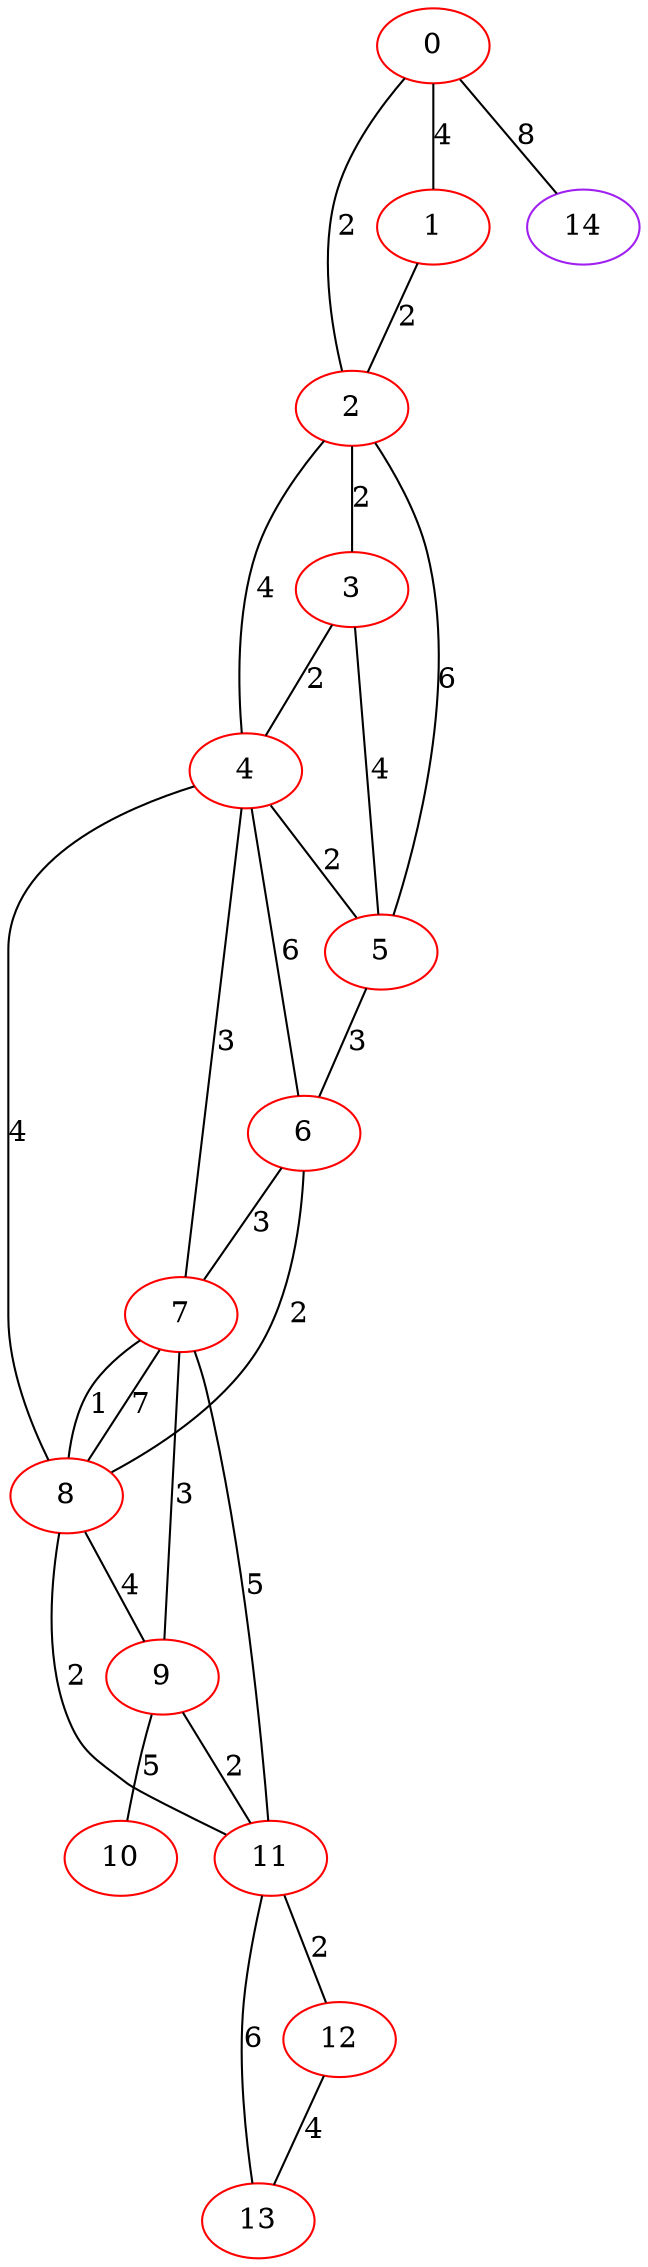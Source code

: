 graph "" {
0 [color=red, weight=1];
1 [color=red, weight=1];
2 [color=red, weight=1];
3 [color=red, weight=1];
4 [color=red, weight=1];
5 [color=red, weight=1];
6 [color=red, weight=1];
7 [color=red, weight=1];
8 [color=red, weight=1];
9 [color=red, weight=1];
10 [color=red, weight=1];
11 [color=red, weight=1];
12 [color=red, weight=1];
13 [color=red, weight=1];
14 [color=purple, weight=4];
0 -- 1  [key=0, label=4];
0 -- 2  [key=0, label=2];
0 -- 14  [key=0, label=8];
1 -- 2  [key=0, label=2];
2 -- 3  [key=0, label=2];
2 -- 4  [key=0, label=4];
2 -- 5  [key=0, label=6];
3 -- 4  [key=0, label=2];
3 -- 5  [key=0, label=4];
4 -- 5  [key=0, label=2];
4 -- 6  [key=0, label=6];
4 -- 7  [key=0, label=3];
4 -- 8  [key=0, label=4];
5 -- 6  [key=0, label=3];
6 -- 8  [key=0, label=2];
6 -- 7  [key=0, label=3];
7 -- 8  [key=0, label=7];
7 -- 8  [key=1, label=1];
7 -- 9  [key=0, label=3];
7 -- 11  [key=0, label=5];
8 -- 9  [key=0, label=4];
8 -- 11  [key=0, label=2];
9 -- 10  [key=0, label=5];
9 -- 11  [key=0, label=2];
11 -- 12  [key=0, label=2];
11 -- 13  [key=0, label=6];
12 -- 13  [key=0, label=4];
}
